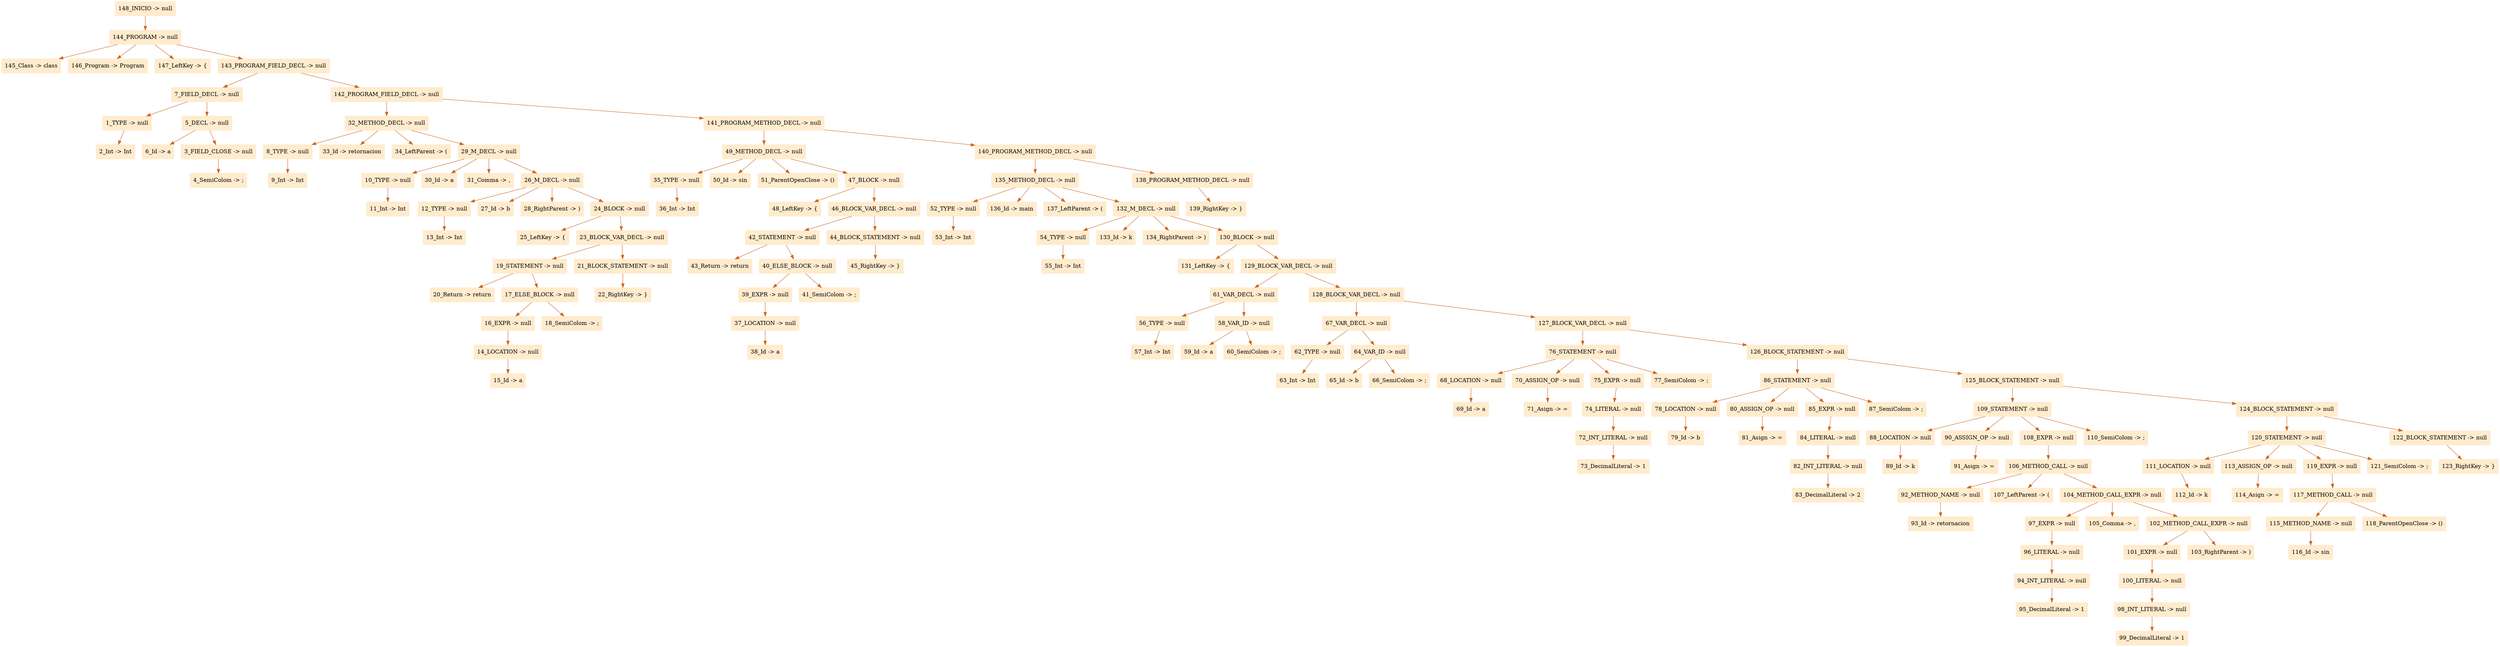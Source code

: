 digraph G {node[shape=box, style=filled, color=blanchedalmond]; edge[color=chocolate3];rankdir=UD 

"148_INICIO -> null"->"144_PROGRAM -> null"
"144_PROGRAM -> null"->"145_Class -> class"
"144_PROGRAM -> null"->"146_Program -> Program"
"144_PROGRAM -> null"->"147_LeftKey -> {"
"144_PROGRAM -> null"->"143_PROGRAM_FIELD_DECL -> null"
"143_PROGRAM_FIELD_DECL -> null"->"7_FIELD_DECL -> null"
"7_FIELD_DECL -> null"->"1_TYPE -> null"
"1_TYPE -> null"->"2_Int -> Int"
"7_FIELD_DECL -> null"->"5_DECL -> null"
"5_DECL -> null"->"6_Id -> a"
"5_DECL -> null"->"3_FIELD_CLOSE -> null"
"3_FIELD_CLOSE -> null"->"4_SemiColom -> ;"
"143_PROGRAM_FIELD_DECL -> null"->"142_PROGRAM_FIELD_DECL -> null"
"142_PROGRAM_FIELD_DECL -> null"->"32_METHOD_DECL -> null"
"32_METHOD_DECL -> null"->"8_TYPE -> null"
"8_TYPE -> null"->"9_Int -> Int"
"32_METHOD_DECL -> null"->"33_Id -> retornacion"
"32_METHOD_DECL -> null"->"34_LeftParent -> ("
"32_METHOD_DECL -> null"->"29_M_DECL -> null"
"29_M_DECL -> null"->"10_TYPE -> null"
"10_TYPE -> null"->"11_Int -> Int"
"29_M_DECL -> null"->"30_Id -> a"
"29_M_DECL -> null"->"31_Comma -> ,"
"29_M_DECL -> null"->"26_M_DECL -> null"
"26_M_DECL -> null"->"12_TYPE -> null"
"12_TYPE -> null"->"13_Int -> Int"
"26_M_DECL -> null"->"27_Id -> b"
"26_M_DECL -> null"->"28_RightParent -> )"
"26_M_DECL -> null"->"24_BLOCK -> null"
"24_BLOCK -> null"->"25_LeftKey -> {"
"24_BLOCK -> null"->"23_BLOCK_VAR_DECL -> null"
"23_BLOCK_VAR_DECL -> null"->"19_STATEMENT -> null"
"19_STATEMENT -> null"->"20_Return -> return"
"19_STATEMENT -> null"->"17_ELSE_BLOCK -> null"
"17_ELSE_BLOCK -> null"->"16_EXPR -> null"
"16_EXPR -> null"->"14_LOCATION -> null"
"14_LOCATION -> null"->"15_Id -> a"
"17_ELSE_BLOCK -> null"->"18_SemiColom -> ;"
"23_BLOCK_VAR_DECL -> null"->"21_BLOCK_STATEMENT -> null"
"21_BLOCK_STATEMENT -> null"->"22_RightKey -> }"
"142_PROGRAM_FIELD_DECL -> null"->"141_PROGRAM_METHOD_DECL -> null"
"141_PROGRAM_METHOD_DECL -> null"->"49_METHOD_DECL -> null"
"49_METHOD_DECL -> null"->"35_TYPE -> null"
"35_TYPE -> null"->"36_Int -> Int"
"49_METHOD_DECL -> null"->"50_Id -> sin"
"49_METHOD_DECL -> null"->"51_ParentOpenClose -> ()"
"49_METHOD_DECL -> null"->"47_BLOCK -> null"
"47_BLOCK -> null"->"48_LeftKey -> {"
"47_BLOCK -> null"->"46_BLOCK_VAR_DECL -> null"
"46_BLOCK_VAR_DECL -> null"->"42_STATEMENT -> null"
"42_STATEMENT -> null"->"43_Return -> return"
"42_STATEMENT -> null"->"40_ELSE_BLOCK -> null"
"40_ELSE_BLOCK -> null"->"39_EXPR -> null"
"39_EXPR -> null"->"37_LOCATION -> null"
"37_LOCATION -> null"->"38_Id -> a"
"40_ELSE_BLOCK -> null"->"41_SemiColom -> ;"
"46_BLOCK_VAR_DECL -> null"->"44_BLOCK_STATEMENT -> null"
"44_BLOCK_STATEMENT -> null"->"45_RightKey -> }"
"141_PROGRAM_METHOD_DECL -> null"->"140_PROGRAM_METHOD_DECL -> null"
"140_PROGRAM_METHOD_DECL -> null"->"135_METHOD_DECL -> null"
"135_METHOD_DECL -> null"->"52_TYPE -> null"
"52_TYPE -> null"->"53_Int -> Int"
"135_METHOD_DECL -> null"->"136_Id -> main"
"135_METHOD_DECL -> null"->"137_LeftParent -> ("
"135_METHOD_DECL -> null"->"132_M_DECL -> null"
"132_M_DECL -> null"->"54_TYPE -> null"
"54_TYPE -> null"->"55_Int -> Int"
"132_M_DECL -> null"->"133_Id -> k"
"132_M_DECL -> null"->"134_RightParent -> )"
"132_M_DECL -> null"->"130_BLOCK -> null"
"130_BLOCK -> null"->"131_LeftKey -> {"
"130_BLOCK -> null"->"129_BLOCK_VAR_DECL -> null"
"129_BLOCK_VAR_DECL -> null"->"61_VAR_DECL -> null"
"61_VAR_DECL -> null"->"56_TYPE -> null"
"56_TYPE -> null"->"57_Int -> Int"
"61_VAR_DECL -> null"->"58_VAR_ID -> null"
"58_VAR_ID -> null"->"59_Id -> a"
"58_VAR_ID -> null"->"60_SemiColom -> ;"
"129_BLOCK_VAR_DECL -> null"->"128_BLOCK_VAR_DECL -> null"
"128_BLOCK_VAR_DECL -> null"->"67_VAR_DECL -> null"
"67_VAR_DECL -> null"->"62_TYPE -> null"
"62_TYPE -> null"->"63_Int -> Int"
"67_VAR_DECL -> null"->"64_VAR_ID -> null"
"64_VAR_ID -> null"->"65_Id -> b"
"64_VAR_ID -> null"->"66_SemiColom -> ;"
"128_BLOCK_VAR_DECL -> null"->"127_BLOCK_VAR_DECL -> null"
"127_BLOCK_VAR_DECL -> null"->"76_STATEMENT -> null"
"76_STATEMENT -> null"->"68_LOCATION -> null"
"68_LOCATION -> null"->"69_Id -> a"
"76_STATEMENT -> null"->"70_ASSIGN_OP -> null"
"70_ASSIGN_OP -> null"->"71_Asign -> ="
"76_STATEMENT -> null"->"75_EXPR -> null"
"75_EXPR -> null"->"74_LITERAL -> null"
"74_LITERAL -> null"->"72_INT_LITERAL -> null"
"72_INT_LITERAL -> null"->"73_DecimalLiteral -> 1"
"76_STATEMENT -> null"->"77_SemiColom -> ;"
"127_BLOCK_VAR_DECL -> null"->"126_BLOCK_STATEMENT -> null"
"126_BLOCK_STATEMENT -> null"->"86_STATEMENT -> null"
"86_STATEMENT -> null"->"78_LOCATION -> null"
"78_LOCATION -> null"->"79_Id -> b"
"86_STATEMENT -> null"->"80_ASSIGN_OP -> null"
"80_ASSIGN_OP -> null"->"81_Asign -> ="
"86_STATEMENT -> null"->"85_EXPR -> null"
"85_EXPR -> null"->"84_LITERAL -> null"
"84_LITERAL -> null"->"82_INT_LITERAL -> null"
"82_INT_LITERAL -> null"->"83_DecimalLiteral -> 2"
"86_STATEMENT -> null"->"87_SemiColom -> ;"
"126_BLOCK_STATEMENT -> null"->"125_BLOCK_STATEMENT -> null"
"125_BLOCK_STATEMENT -> null"->"109_STATEMENT -> null"
"109_STATEMENT -> null"->"88_LOCATION -> null"
"88_LOCATION -> null"->"89_Id -> k"
"109_STATEMENT -> null"->"90_ASSIGN_OP -> null"
"90_ASSIGN_OP -> null"->"91_Asign -> ="
"109_STATEMENT -> null"->"108_EXPR -> null"
"108_EXPR -> null"->"106_METHOD_CALL -> null"
"106_METHOD_CALL -> null"->"92_METHOD_NAME -> null"
"92_METHOD_NAME -> null"->"93_Id -> retornacion"
"106_METHOD_CALL -> null"->"107_LeftParent -> ("
"106_METHOD_CALL -> null"->"104_METHOD_CALL_EXPR -> null"
"104_METHOD_CALL_EXPR -> null"->"97_EXPR -> null"
"97_EXPR -> null"->"96_LITERAL -> null"
"96_LITERAL -> null"->"94_INT_LITERAL -> null"
"94_INT_LITERAL -> null"->"95_DecimalLiteral -> 1"
"104_METHOD_CALL_EXPR -> null"->"105_Comma -> ,"
"104_METHOD_CALL_EXPR -> null"->"102_METHOD_CALL_EXPR -> null"
"102_METHOD_CALL_EXPR -> null"->"101_EXPR -> null"
"101_EXPR -> null"->"100_LITERAL -> null"
"100_LITERAL -> null"->"98_INT_LITERAL -> null"
"98_INT_LITERAL -> null"->"99_DecimalLiteral -> 1"
"102_METHOD_CALL_EXPR -> null"->"103_RightParent -> )"
"109_STATEMENT -> null"->"110_SemiColom -> ;"
"125_BLOCK_STATEMENT -> null"->"124_BLOCK_STATEMENT -> null"
"124_BLOCK_STATEMENT -> null"->"120_STATEMENT -> null"
"120_STATEMENT -> null"->"111_LOCATION -> null"
"111_LOCATION -> null"->"112_Id -> k"
"120_STATEMENT -> null"->"113_ASSIGN_OP -> null"
"113_ASSIGN_OP -> null"->"114_Asign -> ="
"120_STATEMENT -> null"->"119_EXPR -> null"
"119_EXPR -> null"->"117_METHOD_CALL -> null"
"117_METHOD_CALL -> null"->"115_METHOD_NAME -> null"
"115_METHOD_NAME -> null"->"116_Id -> sin"
"117_METHOD_CALL -> null"->"118_ParentOpenClose -> ()"
"120_STATEMENT -> null"->"121_SemiColom -> ;"
"124_BLOCK_STATEMENT -> null"->"122_BLOCK_STATEMENT -> null"
"122_BLOCK_STATEMENT -> null"->"123_RightKey -> }"
"140_PROGRAM_METHOD_DECL -> null"->"138_PROGRAM_METHOD_DECL -> null"
"138_PROGRAM_METHOD_DECL -> null"->"139_RightKey -> }"


}
